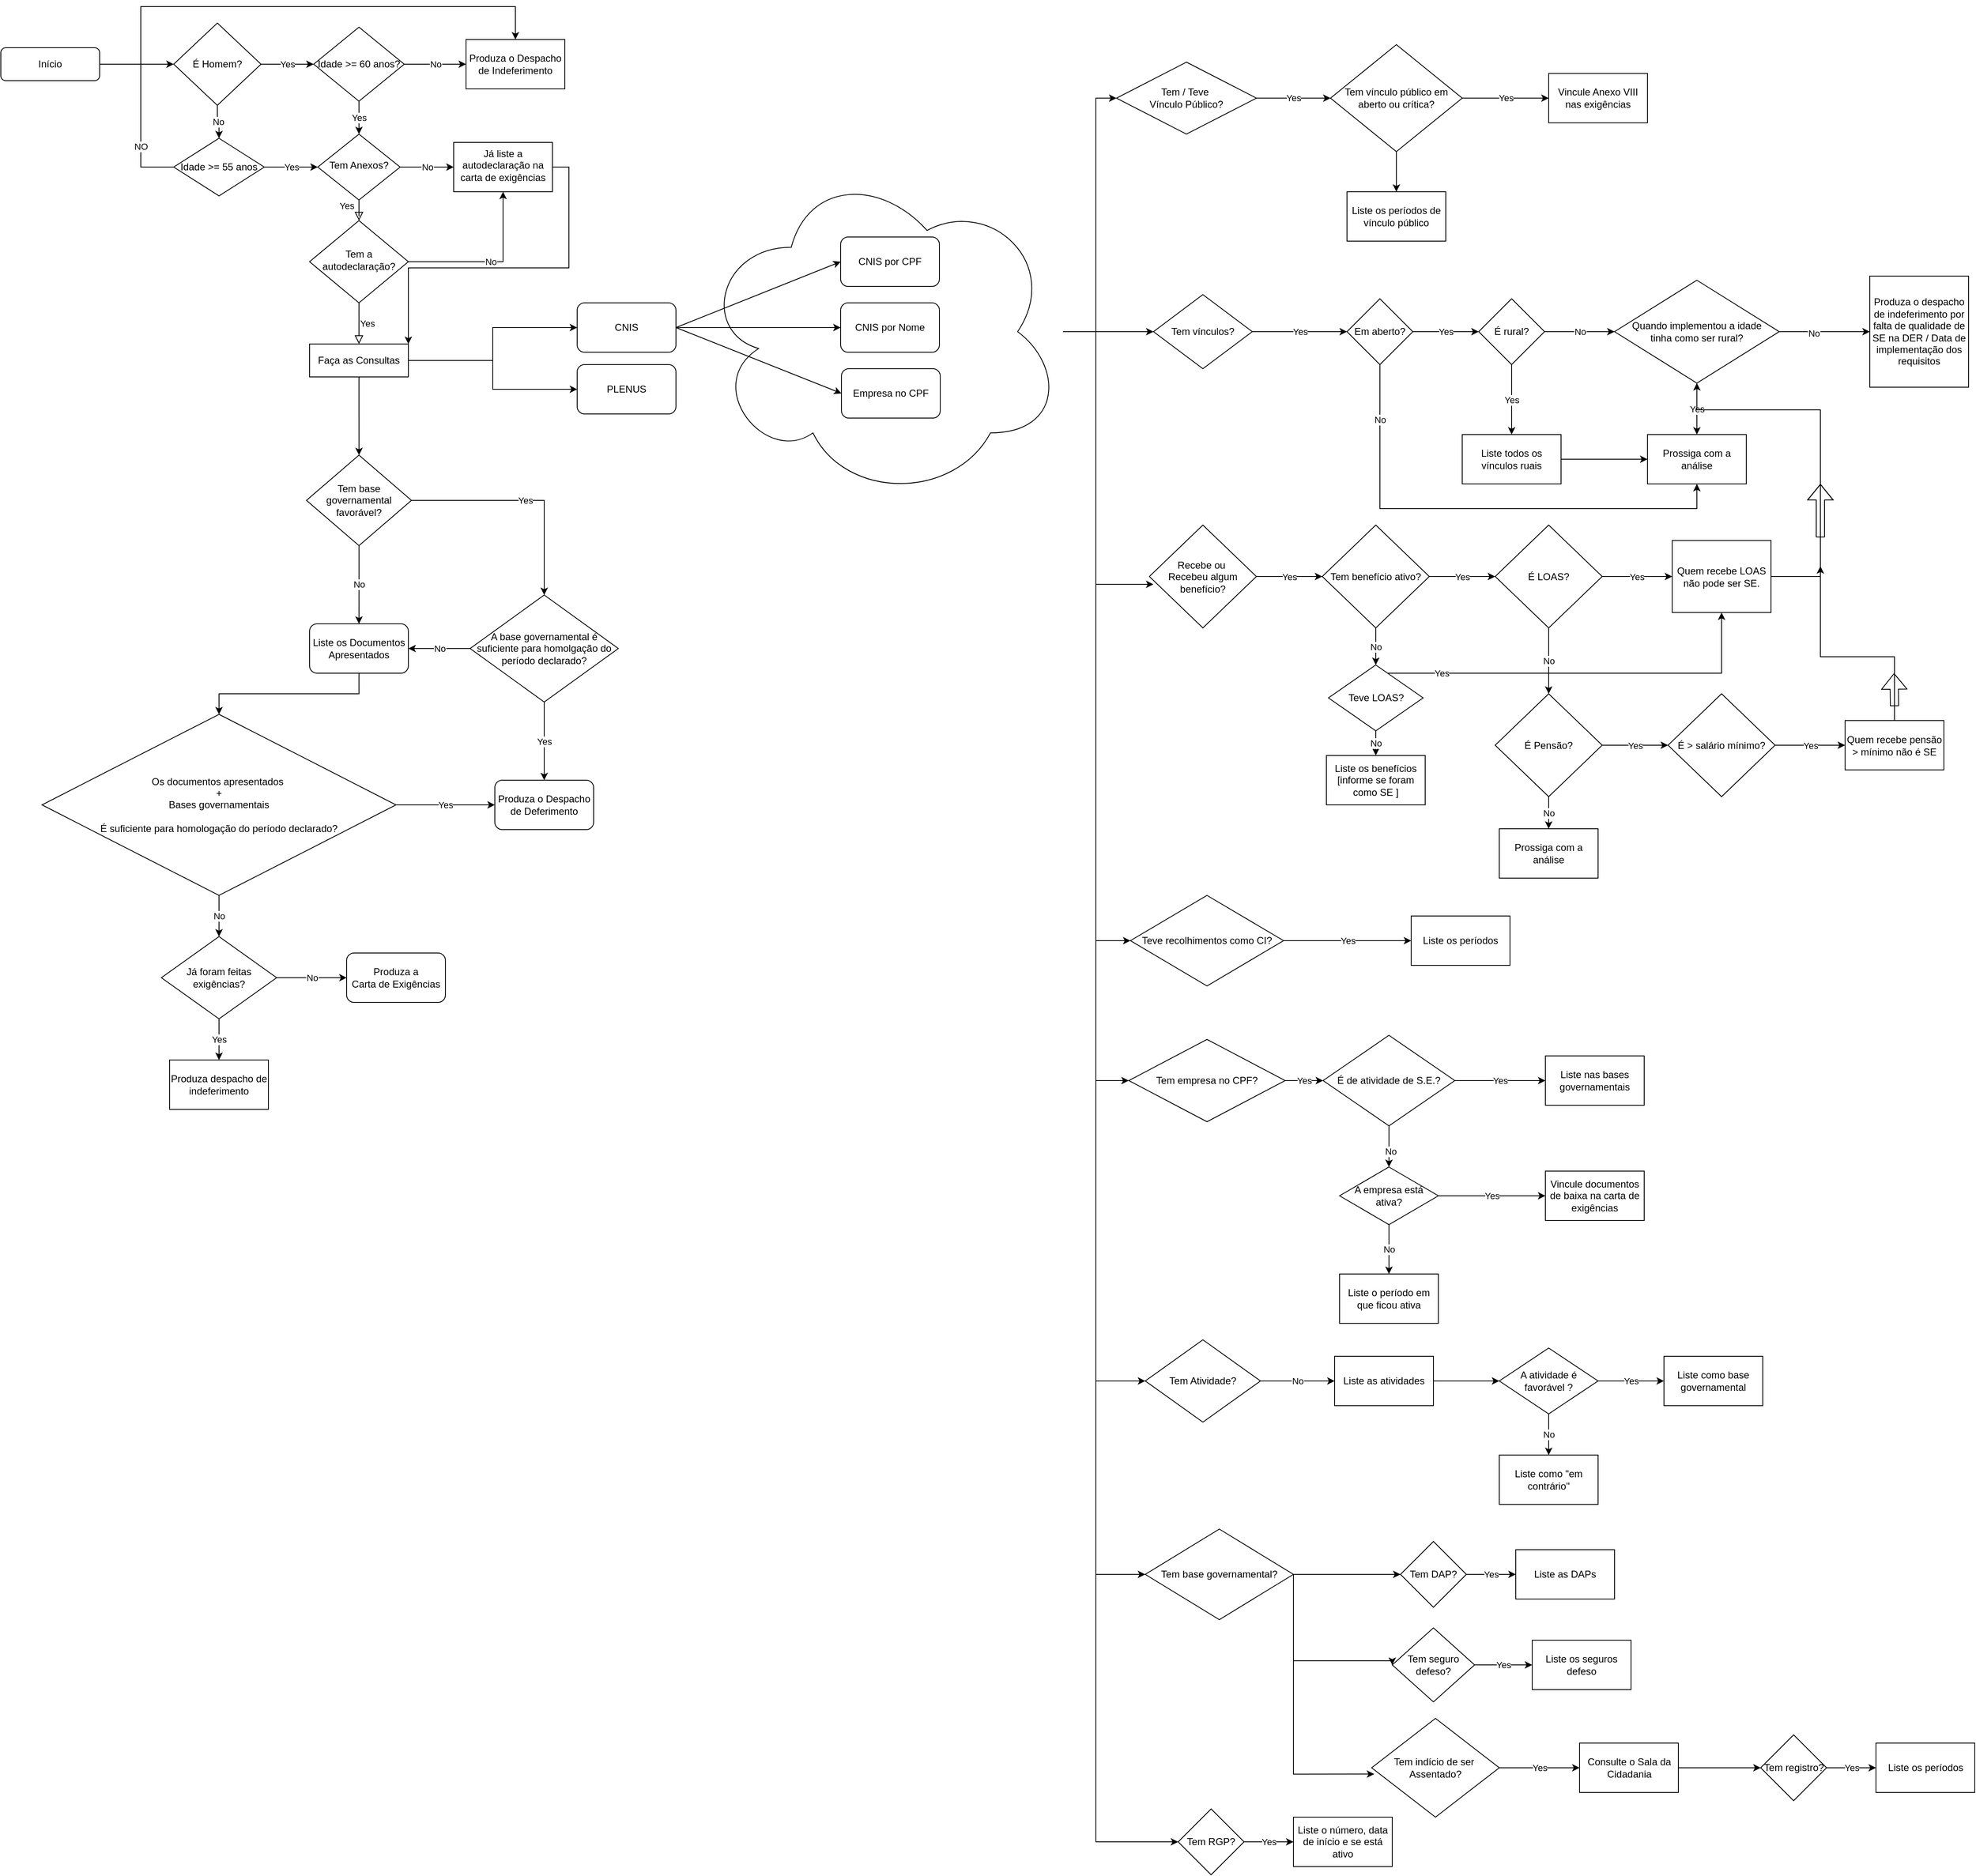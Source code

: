 <mxfile version="14.5.1" type="device"><diagram id="C5RBs43oDa-KdzZeNtuy" name="Page-1"><mxGraphModel dx="1185" dy="685" grid="1" gridSize="10" guides="1" tooltips="1" connect="1" arrows="1" fold="1" page="1" pageScale="1" pageWidth="827" pageHeight="1169" math="0" shadow="0"><root><mxCell id="WIyWlLk6GJQsqaUBKTNV-0"/><mxCell id="WIyWlLk6GJQsqaUBKTNV-1" parent="WIyWlLk6GJQsqaUBKTNV-0"/><mxCell id="NvV81jL-TUfLPm9E69lL-56" style="edgeStyle=orthogonalEdgeStyle;rounded=0;orthogonalLoop=1;jettySize=auto;html=1;entryX=0;entryY=0.5;entryDx=0;entryDy=0;" parent="WIyWlLk6GJQsqaUBKTNV-1" source="NvV81jL-TUfLPm9E69lL-55" target="xAhO9OGyjud7WN_1mLYC-111" edge="1"><mxGeometry relative="1" as="geometry"><Array as="points"><mxPoint x="1490" y="425"/><mxPoint x="1490" y="141"/></Array></mxGeometry></mxCell><mxCell id="NvV81jL-TUfLPm9E69lL-71" style="edgeStyle=orthogonalEdgeStyle;rounded=0;orthogonalLoop=1;jettySize=auto;html=1;entryX=0;entryY=0.5;entryDx=0;entryDy=0;" parent="WIyWlLk6GJQsqaUBKTNV-1" source="NvV81jL-TUfLPm9E69lL-55" target="NvV81jL-TUfLPm9E69lL-57" edge="1"><mxGeometry relative="1" as="geometry"/></mxCell><mxCell id="xAhO9OGyjud7WN_1mLYC-0" style="edgeStyle=orthogonalEdgeStyle;rounded=0;orthogonalLoop=1;jettySize=auto;html=1;entryX=0;entryY=0.5;entryDx=0;entryDy=0;" edge="1" parent="WIyWlLk6GJQsqaUBKTNV-1" source="NvV81jL-TUfLPm9E69lL-55" target="NvV81jL-TUfLPm9E69lL-69"><mxGeometry relative="1" as="geometry"/></mxCell><mxCell id="xAhO9OGyjud7WN_1mLYC-37" style="edgeStyle=orthogonalEdgeStyle;rounded=0;orthogonalLoop=1;jettySize=auto;html=1;entryX=0.038;entryY=0.576;entryDx=0;entryDy=0;entryPerimeter=0;" edge="1" parent="WIyWlLk6GJQsqaUBKTNV-1" source="NvV81jL-TUfLPm9E69lL-55" target="xAhO9OGyjud7WN_1mLYC-29"><mxGeometry relative="1" as="geometry"><Array as="points"><mxPoint x="1490" y="425"/><mxPoint x="1490" y="732"/></Array></mxGeometry></mxCell><mxCell id="xAhO9OGyjud7WN_1mLYC-66" style="edgeStyle=orthogonalEdgeStyle;rounded=0;orthogonalLoop=1;jettySize=auto;html=1;entryX=0;entryY=0.5;entryDx=0;entryDy=0;" edge="1" parent="WIyWlLk6GJQsqaUBKTNV-1" source="NvV81jL-TUfLPm9E69lL-55" target="xAhO9OGyjud7WN_1mLYC-63"><mxGeometry relative="1" as="geometry"><Array as="points"><mxPoint x="1490" y="425"/><mxPoint x="1490" y="1165"/></Array></mxGeometry></mxCell><mxCell id="xAhO9OGyjud7WN_1mLYC-76" style="edgeStyle=orthogonalEdgeStyle;rounded=0;orthogonalLoop=1;jettySize=auto;html=1;entryX=0;entryY=0.5;entryDx=0;entryDy=0;" edge="1" parent="WIyWlLk6GJQsqaUBKTNV-1" source="NvV81jL-TUfLPm9E69lL-55" target="xAhO9OGyjud7WN_1mLYC-73"><mxGeometry relative="1" as="geometry"><Array as="points"><mxPoint x="1490" y="425"/><mxPoint x="1490" y="1700"/></Array></mxGeometry></mxCell><mxCell id="xAhO9OGyjud7WN_1mLYC-105" style="edgeStyle=orthogonalEdgeStyle;rounded=0;orthogonalLoop=1;jettySize=auto;html=1;entryX=0;entryY=0.5;entryDx=0;entryDy=0;" edge="1" parent="WIyWlLk6GJQsqaUBKTNV-1" source="NvV81jL-TUfLPm9E69lL-55" target="xAhO9OGyjud7WN_1mLYC-86"><mxGeometry relative="1" as="geometry"><Array as="points"><mxPoint x="1490" y="425"/><mxPoint x="1490" y="1935"/></Array></mxGeometry></mxCell><mxCell id="xAhO9OGyjud7WN_1mLYC-119" style="edgeStyle=orthogonalEdgeStyle;rounded=0;orthogonalLoop=1;jettySize=auto;html=1;entryX=0;entryY=0.5;entryDx=0;entryDy=0;" edge="1" parent="WIyWlLk6GJQsqaUBKTNV-1" source="NvV81jL-TUfLPm9E69lL-55" target="xAhO9OGyjud7WN_1mLYC-116"><mxGeometry relative="1" as="geometry"><Array as="points"><mxPoint x="1490" y="425"/><mxPoint x="1490" y="2260"/></Array></mxGeometry></mxCell><mxCell id="NvV81jL-TUfLPm9E69lL-55" value="" style="ellipse;shape=cloud;whiteSpace=wrap;html=1;" parent="WIyWlLk6GJQsqaUBKTNV-1" vertex="1"><mxGeometry x="1010" y="220" width="440" height="410" as="geometry"/></mxCell><mxCell id="NvV81jL-TUfLPm9E69lL-1" style="edgeStyle=orthogonalEdgeStyle;rounded=0;orthogonalLoop=1;jettySize=auto;html=1;" parent="WIyWlLk6GJQsqaUBKTNV-1" source="WIyWlLk6GJQsqaUBKTNV-3" target="NvV81jL-TUfLPm9E69lL-0" edge="1"><mxGeometry relative="1" as="geometry"/></mxCell><mxCell id="WIyWlLk6GJQsqaUBKTNV-3" value="Início" style="rounded=1;whiteSpace=wrap;html=1;fontSize=12;glass=0;strokeWidth=1;shadow=0;" parent="WIyWlLk6GJQsqaUBKTNV-1" vertex="1"><mxGeometry x="160" y="80" width="120" height="40" as="geometry"/></mxCell><mxCell id="WIyWlLk6GJQsqaUBKTNV-4" value="Yes" style="rounded=0;html=1;jettySize=auto;orthogonalLoop=1;fontSize=11;endArrow=block;endFill=0;endSize=8;strokeWidth=1;shadow=0;labelBackgroundColor=none;edgeStyle=orthogonalEdgeStyle;" parent="WIyWlLk6GJQsqaUBKTNV-1" source="WIyWlLk6GJQsqaUBKTNV-6" target="WIyWlLk6GJQsqaUBKTNV-10" edge="1"><mxGeometry x="0.2" y="15" relative="1" as="geometry"><mxPoint as="offset"/></mxGeometry></mxCell><mxCell id="NvV81jL-TUfLPm9E69lL-38" value="No" style="edgeStyle=orthogonalEdgeStyle;rounded=0;orthogonalLoop=1;jettySize=auto;html=1;" parent="WIyWlLk6GJQsqaUBKTNV-1" source="WIyWlLk6GJQsqaUBKTNV-6" target="NvV81jL-TUfLPm9E69lL-37" edge="1"><mxGeometry relative="1" as="geometry"/></mxCell><mxCell id="WIyWlLk6GJQsqaUBKTNV-6" value="Tem Anexos?" style="rhombus;whiteSpace=wrap;html=1;shadow=0;fontFamily=Helvetica;fontSize=12;align=center;strokeWidth=1;spacing=6;spacingTop=-4;" parent="WIyWlLk6GJQsqaUBKTNV-1" vertex="1"><mxGeometry x="545" y="185" width="100" height="80" as="geometry"/></mxCell><mxCell id="WIyWlLk6GJQsqaUBKTNV-9" value="Yes" style="edgeStyle=orthogonalEdgeStyle;rounded=0;html=1;jettySize=auto;orthogonalLoop=1;fontSize=11;endArrow=block;endFill=0;endSize=8;strokeWidth=1;shadow=0;labelBackgroundColor=none;" parent="WIyWlLk6GJQsqaUBKTNV-1" source="WIyWlLk6GJQsqaUBKTNV-10" target="WIyWlLk6GJQsqaUBKTNV-12" edge="1"><mxGeometry y="10" relative="1" as="geometry"><mxPoint as="offset"/></mxGeometry></mxCell><mxCell id="NvV81jL-TUfLPm9E69lL-39" value="No" style="edgeStyle=orthogonalEdgeStyle;rounded=0;orthogonalLoop=1;jettySize=auto;html=1;" parent="WIyWlLk6GJQsqaUBKTNV-1" source="WIyWlLk6GJQsqaUBKTNV-10" target="NvV81jL-TUfLPm9E69lL-37" edge="1"><mxGeometry relative="1" as="geometry"/></mxCell><mxCell id="WIyWlLk6GJQsqaUBKTNV-10" value="Tem a autodeclaração?" style="rhombus;whiteSpace=wrap;html=1;shadow=0;fontFamily=Helvetica;fontSize=12;align=center;strokeWidth=1;spacing=6;spacingTop=-4;" parent="WIyWlLk6GJQsqaUBKTNV-1" vertex="1"><mxGeometry x="535" y="290" width="120" height="100" as="geometry"/></mxCell><mxCell id="NvV81jL-TUfLPm9E69lL-17" value="" style="edgeStyle=orthogonalEdgeStyle;rounded=0;orthogonalLoop=1;jettySize=auto;html=1;exitX=1;exitY=0.5;exitDx=0;exitDy=0;" parent="WIyWlLk6GJQsqaUBKTNV-1" source="NvV81jL-TUfLPm9E69lL-53" target="NvV81jL-TUfLPm9E69lL-14" edge="1"><mxGeometry relative="1" as="geometry"/></mxCell><mxCell id="NvV81jL-TUfLPm9E69lL-21" value="" style="edgeStyle=orthogonalEdgeStyle;rounded=0;orthogonalLoop=1;jettySize=auto;html=1;" parent="WIyWlLk6GJQsqaUBKTNV-1" source="WIyWlLk6GJQsqaUBKTNV-12" target="NvV81jL-TUfLPm9E69lL-20" edge="1"><mxGeometry relative="1" as="geometry"/></mxCell><mxCell id="NvV81jL-TUfLPm9E69lL-54" style="edgeStyle=orthogonalEdgeStyle;rounded=0;orthogonalLoop=1;jettySize=auto;html=1;" parent="WIyWlLk6GJQsqaUBKTNV-1" source="WIyWlLk6GJQsqaUBKTNV-12" target="NvV81jL-TUfLPm9E69lL-53" edge="1"><mxGeometry relative="1" as="geometry"/></mxCell><mxCell id="xAhO9OGyjud7WN_1mLYC-72" style="edgeStyle=orthogonalEdgeStyle;rounded=0;orthogonalLoop=1;jettySize=auto;html=1;" edge="1" parent="WIyWlLk6GJQsqaUBKTNV-1" source="WIyWlLk6GJQsqaUBKTNV-12" target="xAhO9OGyjud7WN_1mLYC-71"><mxGeometry relative="1" as="geometry"/></mxCell><mxCell id="WIyWlLk6GJQsqaUBKTNV-12" value="Faça as Consultas" style="rounded=1;whiteSpace=wrap;html=1;fontSize=12;glass=0;strokeWidth=1;shadow=0;arcSize=0;" parent="WIyWlLk6GJQsqaUBKTNV-1" vertex="1"><mxGeometry x="535" y="440" width="120" height="40" as="geometry"/></mxCell><mxCell id="NvV81jL-TUfLPm9E69lL-6" value="Yes" style="edgeStyle=orthogonalEdgeStyle;rounded=0;orthogonalLoop=1;jettySize=auto;html=1;" parent="WIyWlLk6GJQsqaUBKTNV-1" source="NvV81jL-TUfLPm9E69lL-0" target="NvV81jL-TUfLPm9E69lL-2" edge="1"><mxGeometry relative="1" as="geometry"/></mxCell><mxCell id="NvV81jL-TUfLPm9E69lL-44" value="No" style="edgeStyle=orthogonalEdgeStyle;rounded=0;orthogonalLoop=1;jettySize=auto;html=1;" parent="WIyWlLk6GJQsqaUBKTNV-1" source="NvV81jL-TUfLPm9E69lL-0" target="NvV81jL-TUfLPm9E69lL-43" edge="1"><mxGeometry relative="1" as="geometry"/></mxCell><mxCell id="NvV81jL-TUfLPm9E69lL-0" value="É Homem?" style="rhombus;whiteSpace=wrap;html=1;" parent="WIyWlLk6GJQsqaUBKTNV-1" vertex="1"><mxGeometry x="370" y="50" width="106" height="100" as="geometry"/></mxCell><mxCell id="NvV81jL-TUfLPm9E69lL-8" value="Yes" style="edgeStyle=orthogonalEdgeStyle;rounded=0;orthogonalLoop=1;jettySize=auto;html=1;" parent="WIyWlLk6GJQsqaUBKTNV-1" source="NvV81jL-TUfLPm9E69lL-2" target="WIyWlLk6GJQsqaUBKTNV-6" edge="1"><mxGeometry relative="1" as="geometry"/></mxCell><mxCell id="NvV81jL-TUfLPm9E69lL-42" value="No" style="edgeStyle=orthogonalEdgeStyle;rounded=0;orthogonalLoop=1;jettySize=auto;html=1;" parent="WIyWlLk6GJQsqaUBKTNV-1" source="NvV81jL-TUfLPm9E69lL-2" target="NvV81jL-TUfLPm9E69lL-41" edge="1"><mxGeometry relative="1" as="geometry"/></mxCell><mxCell id="NvV81jL-TUfLPm9E69lL-2" value="Idade &amp;gt;= 60 anos?" style="rhombus;whiteSpace=wrap;html=1;" parent="WIyWlLk6GJQsqaUBKTNV-1" vertex="1"><mxGeometry x="540" y="55" width="110" height="90" as="geometry"/></mxCell><mxCell id="NvV81jL-TUfLPm9E69lL-13" value="CNIS por CPF" style="rounded=1;whiteSpace=wrap;html=1;" parent="WIyWlLk6GJQsqaUBKTNV-1" vertex="1"><mxGeometry x="1180" y="310" width="120" height="60" as="geometry"/></mxCell><mxCell id="NvV81jL-TUfLPm9E69lL-14" value="CNIS por Nome" style="rounded=1;whiteSpace=wrap;html=1;" parent="WIyWlLk6GJQsqaUBKTNV-1" vertex="1"><mxGeometry x="1180" y="390" width="120" height="60" as="geometry"/></mxCell><mxCell id="NvV81jL-TUfLPm9E69lL-15" value="Empresa no CPF" style="rounded=1;whiteSpace=wrap;html=1;" parent="WIyWlLk6GJQsqaUBKTNV-1" vertex="1"><mxGeometry x="1181" y="470" width="120" height="60" as="geometry"/></mxCell><mxCell id="NvV81jL-TUfLPm9E69lL-18" value="" style="endArrow=classic;html=1;entryX=0;entryY=0.5;entryDx=0;entryDy=0;exitX=1;exitY=0.5;exitDx=0;exitDy=0;" parent="WIyWlLk6GJQsqaUBKTNV-1" source="NvV81jL-TUfLPm9E69lL-53" target="NvV81jL-TUfLPm9E69lL-13" edge="1"><mxGeometry width="50" height="50" relative="1" as="geometry"><mxPoint x="655" y="460" as="sourcePoint"/><mxPoint x="705" y="410" as="targetPoint"/></mxGeometry></mxCell><mxCell id="NvV81jL-TUfLPm9E69lL-19" value="" style="endArrow=classic;html=1;entryX=0;entryY=0.5;entryDx=0;entryDy=0;exitX=1;exitY=0.5;exitDx=0;exitDy=0;" parent="WIyWlLk6GJQsqaUBKTNV-1" source="NvV81jL-TUfLPm9E69lL-53" target="NvV81jL-TUfLPm9E69lL-15" edge="1"><mxGeometry width="50" height="50" relative="1" as="geometry"><mxPoint x="560" y="410" as="sourcePoint"/><mxPoint x="610" y="360" as="targetPoint"/></mxGeometry></mxCell><mxCell id="NvV81jL-TUfLPm9E69lL-23" value="Yes" style="edgeStyle=orthogonalEdgeStyle;rounded=0;orthogonalLoop=1;jettySize=auto;html=1;entryX=0.5;entryY=0;entryDx=0;entryDy=0;" parent="WIyWlLk6GJQsqaUBKTNV-1" source="NvV81jL-TUfLPm9E69lL-20" target="NvV81jL-TUfLPm9E69lL-25" edge="1"><mxGeometry relative="1" as="geometry"><mxPoint x="760.0" y="630" as="targetPoint"/></mxGeometry></mxCell><mxCell id="NvV81jL-TUfLPm9E69lL-27" value="No" style="edgeStyle=orthogonalEdgeStyle;rounded=0;orthogonalLoop=1;jettySize=auto;html=1;" parent="WIyWlLk6GJQsqaUBKTNV-1" source="NvV81jL-TUfLPm9E69lL-20" target="NvV81jL-TUfLPm9E69lL-24" edge="1"><mxGeometry relative="1" as="geometry"/></mxCell><mxCell id="NvV81jL-TUfLPm9E69lL-20" value="Tem base governamental favorável?" style="rhombus;whiteSpace=wrap;html=1;" parent="WIyWlLk6GJQsqaUBKTNV-1" vertex="1"><mxGeometry x="531.25" y="575" width="127.5" height="110" as="geometry"/></mxCell><mxCell id="NvV81jL-TUfLPm9E69lL-32" value="" style="edgeStyle=orthogonalEdgeStyle;rounded=0;orthogonalLoop=1;jettySize=auto;html=1;" parent="WIyWlLk6GJQsqaUBKTNV-1" source="NvV81jL-TUfLPm9E69lL-24" target="NvV81jL-TUfLPm9E69lL-31" edge="1"><mxGeometry relative="1" as="geometry"/></mxCell><mxCell id="NvV81jL-TUfLPm9E69lL-24" value="Liste os Documentos&lt;br&gt;Apresentados" style="rounded=1;whiteSpace=wrap;html=1;" parent="WIyWlLk6GJQsqaUBKTNV-1" vertex="1"><mxGeometry x="535" y="780" width="120" height="60" as="geometry"/></mxCell><mxCell id="NvV81jL-TUfLPm9E69lL-28" value="No" style="edgeStyle=orthogonalEdgeStyle;rounded=0;orthogonalLoop=1;jettySize=auto;html=1;" parent="WIyWlLk6GJQsqaUBKTNV-1" source="NvV81jL-TUfLPm9E69lL-25" target="NvV81jL-TUfLPm9E69lL-24" edge="1"><mxGeometry relative="1" as="geometry"/></mxCell><mxCell id="NvV81jL-TUfLPm9E69lL-30" value="Yes" style="edgeStyle=orthogonalEdgeStyle;rounded=0;orthogonalLoop=1;jettySize=auto;html=1;" parent="WIyWlLk6GJQsqaUBKTNV-1" source="NvV81jL-TUfLPm9E69lL-25" target="NvV81jL-TUfLPm9E69lL-29" edge="1"><mxGeometry relative="1" as="geometry"/></mxCell><mxCell id="NvV81jL-TUfLPm9E69lL-25" value="A base governamental é suficiente para homolgação do período declarado?&lt;br&gt;" style="rhombus;whiteSpace=wrap;html=1;" parent="WIyWlLk6GJQsqaUBKTNV-1" vertex="1"><mxGeometry x="730" y="745" width="180" height="130" as="geometry"/></mxCell><mxCell id="NvV81jL-TUfLPm9E69lL-29" value="Produza o Despacho&lt;br&gt;de Deferimento" style="rounded=1;whiteSpace=wrap;html=1;" parent="WIyWlLk6GJQsqaUBKTNV-1" vertex="1"><mxGeometry x="760" y="970" width="120" height="60" as="geometry"/></mxCell><mxCell id="NvV81jL-TUfLPm9E69lL-36" value="Yes" style="edgeStyle=orthogonalEdgeStyle;rounded=0;orthogonalLoop=1;jettySize=auto;html=1;" parent="WIyWlLk6GJQsqaUBKTNV-1" source="NvV81jL-TUfLPm9E69lL-31" target="NvV81jL-TUfLPm9E69lL-29" edge="1"><mxGeometry relative="1" as="geometry"/></mxCell><mxCell id="xAhO9OGyjud7WN_1mLYC-107" value="No" style="edgeStyle=orthogonalEdgeStyle;rounded=0;orthogonalLoop=1;jettySize=auto;html=1;" edge="1" parent="WIyWlLk6GJQsqaUBKTNV-1" source="NvV81jL-TUfLPm9E69lL-31" target="xAhO9OGyjud7WN_1mLYC-106"><mxGeometry relative="1" as="geometry"/></mxCell><mxCell id="NvV81jL-TUfLPm9E69lL-31" value="Os documentos apresentados&amp;nbsp;&lt;br&gt;+&lt;br&gt;Bases governamentais&lt;br&gt;&lt;br&gt;É suficiente para homologação do período declarado?" style="rhombus;whiteSpace=wrap;html=1;" parent="WIyWlLk6GJQsqaUBKTNV-1" vertex="1"><mxGeometry x="210" y="890" width="430" height="220" as="geometry"/></mxCell><mxCell id="NvV81jL-TUfLPm9E69lL-33" value="Produza a&lt;br&gt;Carta de Exigências" style="rounded=1;whiteSpace=wrap;html=1;" parent="WIyWlLk6GJQsqaUBKTNV-1" vertex="1"><mxGeometry x="580" y="1180" width="120" height="60" as="geometry"/></mxCell><mxCell id="NvV81jL-TUfLPm9E69lL-40" style="edgeStyle=orthogonalEdgeStyle;rounded=0;orthogonalLoop=1;jettySize=auto;html=1;entryX=1;entryY=0;entryDx=0;entryDy=0;exitX=1;exitY=0.5;exitDx=0;exitDy=0;" parent="WIyWlLk6GJQsqaUBKTNV-1" source="NvV81jL-TUfLPm9E69lL-37" target="WIyWlLk6GJQsqaUBKTNV-12" edge="1"><mxGeometry relative="1" as="geometry"/></mxCell><mxCell id="NvV81jL-TUfLPm9E69lL-37" value="Já liste a autodeclaração&amp;nbsp;na carta de exigências" style="whiteSpace=wrap;html=1;shadow=0;strokeWidth=1;spacing=6;spacingTop=-4;" parent="WIyWlLk6GJQsqaUBKTNV-1" vertex="1"><mxGeometry x="710" y="195" width="120" height="60" as="geometry"/></mxCell><mxCell id="NvV81jL-TUfLPm9E69lL-41" value="Produza o Despacho de Indeferimento" style="whiteSpace=wrap;html=1;" parent="WIyWlLk6GJQsqaUBKTNV-1" vertex="1"><mxGeometry x="725" y="70" width="120" height="60" as="geometry"/></mxCell><mxCell id="NvV81jL-TUfLPm9E69lL-45" value="Yes" style="edgeStyle=orthogonalEdgeStyle;rounded=0;orthogonalLoop=1;jettySize=auto;html=1;" parent="WIyWlLk6GJQsqaUBKTNV-1" source="NvV81jL-TUfLPm9E69lL-43" target="WIyWlLk6GJQsqaUBKTNV-6" edge="1"><mxGeometry relative="1" as="geometry"/></mxCell><mxCell id="NvV81jL-TUfLPm9E69lL-46" value="NO" style="edgeStyle=orthogonalEdgeStyle;rounded=0;orthogonalLoop=1;jettySize=auto;html=1;entryX=0.5;entryY=0;entryDx=0;entryDy=0;" parent="WIyWlLk6GJQsqaUBKTNV-1" source="NvV81jL-TUfLPm9E69lL-43" target="NvV81jL-TUfLPm9E69lL-41" edge="1"><mxGeometry x="-0.822" relative="1" as="geometry"><Array as="points"><mxPoint x="330" y="225"/><mxPoint x="330" y="30"/><mxPoint x="785" y="30"/></Array><mxPoint as="offset"/></mxGeometry></mxCell><mxCell id="NvV81jL-TUfLPm9E69lL-43" value="Idade &amp;gt;= 55 anos" style="rhombus;whiteSpace=wrap;html=1;" parent="WIyWlLk6GJQsqaUBKTNV-1" vertex="1"><mxGeometry x="370" y="190" width="110" height="70" as="geometry"/></mxCell><mxCell id="NvV81jL-TUfLPm9E69lL-52" value="Yes" style="edgeStyle=orthogonalEdgeStyle;rounded=0;orthogonalLoop=1;jettySize=auto;html=1;" parent="WIyWlLk6GJQsqaUBKTNV-1" source="NvV81jL-TUfLPm9E69lL-49" target="NvV81jL-TUfLPm9E69lL-51" edge="1"><mxGeometry relative="1" as="geometry"/></mxCell><mxCell id="xAhO9OGyjud7WN_1mLYC-115" value="" style="edgeStyle=orthogonalEdgeStyle;rounded=0;orthogonalLoop=1;jettySize=auto;html=1;" edge="1" parent="WIyWlLk6GJQsqaUBKTNV-1" source="NvV81jL-TUfLPm9E69lL-49" target="xAhO9OGyjud7WN_1mLYC-114"><mxGeometry relative="1" as="geometry"/></mxCell><mxCell id="NvV81jL-TUfLPm9E69lL-49" value="&lt;span&gt;Tem vínculo público em aberto ou crítica?&lt;/span&gt;" style="rhombus;whiteSpace=wrap;html=1;" parent="WIyWlLk6GJQsqaUBKTNV-1" vertex="1"><mxGeometry x="1775" y="76.25" width="160" height="130" as="geometry"/></mxCell><mxCell id="NvV81jL-TUfLPm9E69lL-51" value="Vincule Anexo VIII&lt;br&gt;nas exigências" style="whiteSpace=wrap;html=1;" parent="WIyWlLk6GJQsqaUBKTNV-1" vertex="1"><mxGeometry x="2040" y="111.25" width="120" height="60" as="geometry"/></mxCell><mxCell id="NvV81jL-TUfLPm9E69lL-53" value="CNIS" style="rounded=1;whiteSpace=wrap;html=1;" parent="WIyWlLk6GJQsqaUBKTNV-1" vertex="1"><mxGeometry x="860" y="390" width="120" height="60" as="geometry"/></mxCell><mxCell id="NvV81jL-TUfLPm9E69lL-65" value="Yes" style="edgeStyle=orthogonalEdgeStyle;rounded=0;orthogonalLoop=1;jettySize=auto;html=1;" parent="WIyWlLk6GJQsqaUBKTNV-1" source="NvV81jL-TUfLPm9E69lL-57" target="NvV81jL-TUfLPm9E69lL-60" edge="1"><mxGeometry relative="1" as="geometry"/></mxCell><mxCell id="NvV81jL-TUfLPm9E69lL-57" value="Tem empresa no CPF?" style="rhombus;whiteSpace=wrap;html=1;" parent="WIyWlLk6GJQsqaUBKTNV-1" vertex="1"><mxGeometry x="1530" y="1285" width="190" height="100" as="geometry"/></mxCell><mxCell id="NvV81jL-TUfLPm9E69lL-58" value="Vincule documentos de baixa na carta de exigências" style="whiteSpace=wrap;html=1;" parent="WIyWlLk6GJQsqaUBKTNV-1" vertex="1"><mxGeometry x="2036" y="1445" width="120" height="60" as="geometry"/></mxCell><mxCell id="NvV81jL-TUfLPm9E69lL-61" value="" style="edgeStyle=orthogonalEdgeStyle;rounded=0;orthogonalLoop=1;jettySize=auto;html=1;entryX=0.5;entryY=0;entryDx=0;entryDy=0;" parent="WIyWlLk6GJQsqaUBKTNV-1" source="NvV81jL-TUfLPm9E69lL-60" target="NvV81jL-TUfLPm9E69lL-66" edge="1"><mxGeometry relative="1" as="geometry"/></mxCell><mxCell id="NvV81jL-TUfLPm9E69lL-64" value="No" style="edgeLabel;html=1;align=center;verticalAlign=middle;resizable=0;points=[];" parent="NvV81jL-TUfLPm9E69lL-61" vertex="1" connectable="0"><mxGeometry x="0.233" y="2" relative="1" as="geometry"><mxPoint as="offset"/></mxGeometry></mxCell><mxCell id="NvV81jL-TUfLPm9E69lL-63" value="Yes" style="edgeStyle=orthogonalEdgeStyle;rounded=0;orthogonalLoop=1;jettySize=auto;html=1;" parent="WIyWlLk6GJQsqaUBKTNV-1" source="NvV81jL-TUfLPm9E69lL-60" target="NvV81jL-TUfLPm9E69lL-62" edge="1"><mxGeometry relative="1" as="geometry"/></mxCell><mxCell id="NvV81jL-TUfLPm9E69lL-60" value="É de atividade de S.E.?" style="rhombus;whiteSpace=wrap;html=1;" parent="WIyWlLk6GJQsqaUBKTNV-1" vertex="1"><mxGeometry x="1766" y="1280" width="160" height="110" as="geometry"/></mxCell><mxCell id="NvV81jL-TUfLPm9E69lL-62" value="Liste nas bases governamentais" style="rounded=0;whiteSpace=wrap;html=1;" parent="WIyWlLk6GJQsqaUBKTNV-1" vertex="1"><mxGeometry x="2036" y="1305" width="120" height="60" as="geometry"/></mxCell><mxCell id="NvV81jL-TUfLPm9E69lL-67" value="Yes" style="edgeStyle=orthogonalEdgeStyle;rounded=0;orthogonalLoop=1;jettySize=auto;html=1;" parent="WIyWlLk6GJQsqaUBKTNV-1" source="NvV81jL-TUfLPm9E69lL-66" target="NvV81jL-TUfLPm9E69lL-58" edge="1"><mxGeometry relative="1" as="geometry"/></mxCell><mxCell id="xAhO9OGyjud7WN_1mLYC-70" value="No" style="edgeStyle=orthogonalEdgeStyle;rounded=0;orthogonalLoop=1;jettySize=auto;html=1;" edge="1" parent="WIyWlLk6GJQsqaUBKTNV-1" source="NvV81jL-TUfLPm9E69lL-66" target="xAhO9OGyjud7WN_1mLYC-69"><mxGeometry relative="1" as="geometry"/></mxCell><mxCell id="NvV81jL-TUfLPm9E69lL-66" value="A empresa está ativa?" style="rhombus;whiteSpace=wrap;html=1;" parent="WIyWlLk6GJQsqaUBKTNV-1" vertex="1"><mxGeometry x="1786" y="1440" width="120" height="70" as="geometry"/></mxCell><mxCell id="xAhO9OGyjud7WN_1mLYC-4" value="Yes" style="edgeStyle=orthogonalEdgeStyle;rounded=0;orthogonalLoop=1;jettySize=auto;html=1;" edge="1" parent="WIyWlLk6GJQsqaUBKTNV-1" source="NvV81jL-TUfLPm9E69lL-69" target="xAhO9OGyjud7WN_1mLYC-3"><mxGeometry relative="1" as="geometry"/></mxCell><mxCell id="NvV81jL-TUfLPm9E69lL-69" value="Tem vínculos?" style="rhombus;whiteSpace=wrap;html=1;" parent="WIyWlLk6GJQsqaUBKTNV-1" vertex="1"><mxGeometry x="1560" y="380" width="120" height="90" as="geometry"/></mxCell><mxCell id="xAhO9OGyjud7WN_1mLYC-8" value="Yes" style="edgeStyle=orthogonalEdgeStyle;rounded=0;orthogonalLoop=1;jettySize=auto;html=1;" edge="1" parent="WIyWlLk6GJQsqaUBKTNV-1" source="xAhO9OGyjud7WN_1mLYC-3" target="xAhO9OGyjud7WN_1mLYC-7"><mxGeometry relative="1" as="geometry"/></mxCell><mxCell id="xAhO9OGyjud7WN_1mLYC-25" value="No" style="edgeStyle=orthogonalEdgeStyle;rounded=0;orthogonalLoop=1;jettySize=auto;html=1;entryX=0.5;entryY=1;entryDx=0;entryDy=0;" edge="1" parent="WIyWlLk6GJQsqaUBKTNV-1" source="xAhO9OGyjud7WN_1mLYC-3" target="xAhO9OGyjud7WN_1mLYC-17"><mxGeometry x="-0.773" relative="1" as="geometry"><mxPoint x="1835" y="535" as="targetPoint"/><Array as="points"><mxPoint x="1835" y="640"/><mxPoint x="2220" y="640"/></Array><mxPoint as="offset"/></mxGeometry></mxCell><mxCell id="xAhO9OGyjud7WN_1mLYC-3" value="Em aberto?" style="rhombus;whiteSpace=wrap;html=1;" vertex="1" parent="WIyWlLk6GJQsqaUBKTNV-1"><mxGeometry x="1795" y="385" width="80" height="80" as="geometry"/></mxCell><mxCell id="xAhO9OGyjud7WN_1mLYC-10" value="No" style="edgeStyle=orthogonalEdgeStyle;rounded=0;orthogonalLoop=1;jettySize=auto;html=1;" edge="1" parent="WIyWlLk6GJQsqaUBKTNV-1" source="xAhO9OGyjud7WN_1mLYC-7" target="xAhO9OGyjud7WN_1mLYC-13"><mxGeometry relative="1" as="geometry"><mxPoint x="2120" y="425" as="targetPoint"/></mxGeometry></mxCell><mxCell id="xAhO9OGyjud7WN_1mLYC-22" value="Yes" style="edgeStyle=orthogonalEdgeStyle;rounded=0;orthogonalLoop=1;jettySize=auto;html=1;" edge="1" parent="WIyWlLk6GJQsqaUBKTNV-1" source="xAhO9OGyjud7WN_1mLYC-7" target="xAhO9OGyjud7WN_1mLYC-21"><mxGeometry relative="1" as="geometry"/></mxCell><mxCell id="xAhO9OGyjud7WN_1mLYC-7" value="É rural?" style="rhombus;whiteSpace=wrap;html=1;" vertex="1" parent="WIyWlLk6GJQsqaUBKTNV-1"><mxGeometry x="1955" y="385" width="80" height="80" as="geometry"/></mxCell><mxCell id="xAhO9OGyjud7WN_1mLYC-15" value="" style="edgeStyle=orthogonalEdgeStyle;rounded=0;orthogonalLoop=1;jettySize=auto;html=1;" edge="1" parent="WIyWlLk6GJQsqaUBKTNV-1" source="xAhO9OGyjud7WN_1mLYC-13" target="xAhO9OGyjud7WN_1mLYC-14"><mxGeometry relative="1" as="geometry"/></mxCell><mxCell id="xAhO9OGyjud7WN_1mLYC-16" value="No" style="edgeLabel;html=1;align=center;verticalAlign=middle;resizable=0;points=[];" vertex="1" connectable="0" parent="xAhO9OGyjud7WN_1mLYC-15"><mxGeometry x="-0.236" y="-2" relative="1" as="geometry"><mxPoint as="offset"/></mxGeometry></mxCell><mxCell id="xAhO9OGyjud7WN_1mLYC-18" value="Yes" style="edgeStyle=orthogonalEdgeStyle;rounded=0;orthogonalLoop=1;jettySize=auto;html=1;" edge="1" parent="WIyWlLk6GJQsqaUBKTNV-1" source="xAhO9OGyjud7WN_1mLYC-13" target="xAhO9OGyjud7WN_1mLYC-17"><mxGeometry relative="1" as="geometry"/></mxCell><mxCell id="xAhO9OGyjud7WN_1mLYC-13" value="Quando implementou a idade&lt;br&gt;tinha como ser rural?" style="rhombus;whiteSpace=wrap;html=1;" vertex="1" parent="WIyWlLk6GJQsqaUBKTNV-1"><mxGeometry x="2120" y="362.5" width="200" height="125" as="geometry"/></mxCell><mxCell id="xAhO9OGyjud7WN_1mLYC-14" value="Produza o despacho de indeferimento por falta de qualidade de SE na DER / Data de implementação dos requisitos" style="whiteSpace=wrap;html=1;" vertex="1" parent="WIyWlLk6GJQsqaUBKTNV-1"><mxGeometry x="2430" y="357.5" width="120" height="135" as="geometry"/></mxCell><mxCell id="xAhO9OGyjud7WN_1mLYC-17" value="Prossiga com a análise" style="whiteSpace=wrap;html=1;" vertex="1" parent="WIyWlLk6GJQsqaUBKTNV-1"><mxGeometry x="2160" y="550" width="120" height="60" as="geometry"/></mxCell><mxCell id="xAhO9OGyjud7WN_1mLYC-23" value="" style="edgeStyle=orthogonalEdgeStyle;rounded=0;orthogonalLoop=1;jettySize=auto;html=1;" edge="1" parent="WIyWlLk6GJQsqaUBKTNV-1" source="xAhO9OGyjud7WN_1mLYC-21" target="xAhO9OGyjud7WN_1mLYC-17"><mxGeometry relative="1" as="geometry"/></mxCell><mxCell id="xAhO9OGyjud7WN_1mLYC-21" value="Liste todos os vínculos ruais" style="whiteSpace=wrap;html=1;" vertex="1" parent="WIyWlLk6GJQsqaUBKTNV-1"><mxGeometry x="1935" y="550" width="120" height="60" as="geometry"/></mxCell><mxCell id="xAhO9OGyjud7WN_1mLYC-31" value="Yes" style="edgeStyle=orthogonalEdgeStyle;rounded=0;orthogonalLoop=1;jettySize=auto;html=1;" edge="1" parent="WIyWlLk6GJQsqaUBKTNV-1" source="xAhO9OGyjud7WN_1mLYC-29" target="xAhO9OGyjud7WN_1mLYC-30"><mxGeometry relative="1" as="geometry"/></mxCell><mxCell id="xAhO9OGyjud7WN_1mLYC-29" value="Recebe ou&amp;nbsp;&lt;br&gt;Recebeu algum benefício?" style="rhombus;whiteSpace=wrap;html=1;" vertex="1" parent="WIyWlLk6GJQsqaUBKTNV-1"><mxGeometry x="1555" y="660" width="130" height="125" as="geometry"/></mxCell><mxCell id="xAhO9OGyjud7WN_1mLYC-33" value="Yes" style="edgeStyle=orthogonalEdgeStyle;rounded=0;orthogonalLoop=1;jettySize=auto;html=1;" edge="1" parent="WIyWlLk6GJQsqaUBKTNV-1" source="xAhO9OGyjud7WN_1mLYC-30" target="xAhO9OGyjud7WN_1mLYC-32"><mxGeometry relative="1" as="geometry"/></mxCell><mxCell id="xAhO9OGyjud7WN_1mLYC-57" value="No" style="edgeStyle=orthogonalEdgeStyle;rounded=0;orthogonalLoop=1;jettySize=auto;html=1;" edge="1" parent="WIyWlLk6GJQsqaUBKTNV-1" source="xAhO9OGyjud7WN_1mLYC-30" target="xAhO9OGyjud7WN_1mLYC-56"><mxGeometry relative="1" as="geometry"/></mxCell><mxCell id="xAhO9OGyjud7WN_1mLYC-30" value="Tem benefício ativo?" style="rhombus;whiteSpace=wrap;html=1;" vertex="1" parent="WIyWlLk6GJQsqaUBKTNV-1"><mxGeometry x="1765" y="660" width="130" height="125" as="geometry"/></mxCell><mxCell id="xAhO9OGyjud7WN_1mLYC-35" value="Yes" style="edgeStyle=orthogonalEdgeStyle;rounded=0;orthogonalLoop=1;jettySize=auto;html=1;" edge="1" parent="WIyWlLk6GJQsqaUBKTNV-1" source="xAhO9OGyjud7WN_1mLYC-32" target="xAhO9OGyjud7WN_1mLYC-34"><mxGeometry relative="1" as="geometry"/></mxCell><mxCell id="xAhO9OGyjud7WN_1mLYC-39" value="No" style="edgeStyle=orthogonalEdgeStyle;rounded=0;orthogonalLoop=1;jettySize=auto;html=1;" edge="1" parent="WIyWlLk6GJQsqaUBKTNV-1" source="xAhO9OGyjud7WN_1mLYC-32" target="xAhO9OGyjud7WN_1mLYC-38"><mxGeometry relative="1" as="geometry"/></mxCell><mxCell id="xAhO9OGyjud7WN_1mLYC-32" value="É LOAS?" style="rhombus;whiteSpace=wrap;html=1;" vertex="1" parent="WIyWlLk6GJQsqaUBKTNV-1"><mxGeometry x="1975" y="660" width="130" height="125" as="geometry"/></mxCell><mxCell id="xAhO9OGyjud7WN_1mLYC-42" style="edgeStyle=orthogonalEdgeStyle;rounded=0;orthogonalLoop=1;jettySize=auto;html=1;" edge="1" parent="WIyWlLk6GJQsqaUBKTNV-1" source="xAhO9OGyjud7WN_1mLYC-34" target="xAhO9OGyjud7WN_1mLYC-13"><mxGeometry relative="1" as="geometry"><Array as="points"><mxPoint x="2370" y="723"/><mxPoint x="2370" y="520"/><mxPoint x="2220" y="520"/></Array></mxGeometry></mxCell><mxCell id="xAhO9OGyjud7WN_1mLYC-34" value="Quem recebe LOAS não pode ser SE." style="whiteSpace=wrap;html=1;" vertex="1" parent="WIyWlLk6GJQsqaUBKTNV-1"><mxGeometry x="2190" y="678.75" width="120" height="87.5" as="geometry"/></mxCell><mxCell id="xAhO9OGyjud7WN_1mLYC-41" value="Yes" style="edgeStyle=orthogonalEdgeStyle;rounded=0;orthogonalLoop=1;jettySize=auto;html=1;" edge="1" parent="WIyWlLk6GJQsqaUBKTNV-1" source="xAhO9OGyjud7WN_1mLYC-38" target="xAhO9OGyjud7WN_1mLYC-40"><mxGeometry relative="1" as="geometry"/></mxCell><mxCell id="xAhO9OGyjud7WN_1mLYC-52" value="No" style="edgeStyle=orthogonalEdgeStyle;rounded=0;orthogonalLoop=1;jettySize=auto;html=1;" edge="1" parent="WIyWlLk6GJQsqaUBKTNV-1" source="xAhO9OGyjud7WN_1mLYC-38" target="xAhO9OGyjud7WN_1mLYC-51"><mxGeometry relative="1" as="geometry"/></mxCell><mxCell id="xAhO9OGyjud7WN_1mLYC-38" value="É Pensão?" style="rhombus;whiteSpace=wrap;html=1;" vertex="1" parent="WIyWlLk6GJQsqaUBKTNV-1"><mxGeometry x="1975" y="865" width="130" height="125" as="geometry"/></mxCell><mxCell id="xAhO9OGyjud7WN_1mLYC-44" value="Yes" style="edgeStyle=orthogonalEdgeStyle;rounded=0;orthogonalLoop=1;jettySize=auto;html=1;" edge="1" parent="WIyWlLk6GJQsqaUBKTNV-1" source="xAhO9OGyjud7WN_1mLYC-40" target="xAhO9OGyjud7WN_1mLYC-43"><mxGeometry relative="1" as="geometry"/></mxCell><mxCell id="xAhO9OGyjud7WN_1mLYC-40" value="É &amp;gt; salário mínimo?" style="rhombus;whiteSpace=wrap;html=1;" vertex="1" parent="WIyWlLk6GJQsqaUBKTNV-1"><mxGeometry x="2185" y="865" width="130" height="125" as="geometry"/></mxCell><mxCell id="xAhO9OGyjud7WN_1mLYC-45" style="edgeStyle=orthogonalEdgeStyle;rounded=0;orthogonalLoop=1;jettySize=auto;html=1;" edge="1" parent="WIyWlLk6GJQsqaUBKTNV-1" source="xAhO9OGyjud7WN_1mLYC-43"><mxGeometry relative="1" as="geometry"><mxPoint x="2370" y="710" as="targetPoint"/><Array as="points"><mxPoint x="2460" y="820"/><mxPoint x="2370" y="820"/></Array></mxGeometry></mxCell><mxCell id="xAhO9OGyjud7WN_1mLYC-43" value="Quem recebe pensão &amp;gt; mínimo não é SE" style="whiteSpace=wrap;html=1;" vertex="1" parent="WIyWlLk6GJQsqaUBKTNV-1"><mxGeometry x="2400" y="897.5" width="120" height="60" as="geometry"/></mxCell><mxCell id="xAhO9OGyjud7WN_1mLYC-46" value="" style="shape=flexArrow;endArrow=classic;html=1;" edge="1" parent="WIyWlLk6GJQsqaUBKTNV-1"><mxGeometry width="50" height="50" relative="1" as="geometry"><mxPoint x="2460" y="880" as="sourcePoint"/><mxPoint x="2459.5" y="840" as="targetPoint"/></mxGeometry></mxCell><mxCell id="xAhO9OGyjud7WN_1mLYC-49" value="" style="shape=flexArrow;endArrow=classic;html=1;" edge="1" parent="WIyWlLk6GJQsqaUBKTNV-1"><mxGeometry width="50" height="50" relative="1" as="geometry"><mxPoint x="2370" y="675" as="sourcePoint"/><mxPoint x="2370" y="610" as="targetPoint"/><Array as="points"><mxPoint x="2370" y="655"/></Array></mxGeometry></mxCell><mxCell id="xAhO9OGyjud7WN_1mLYC-51" value="Prossiga com a análise" style="rounded=0;whiteSpace=wrap;html=1;" vertex="1" parent="WIyWlLk6GJQsqaUBKTNV-1"><mxGeometry x="1980" y="1029" width="120" height="60" as="geometry"/></mxCell><mxCell id="xAhO9OGyjud7WN_1mLYC-58" value="Yes" style="edgeStyle=orthogonalEdgeStyle;rounded=0;orthogonalLoop=1;jettySize=auto;html=1;" edge="1" parent="WIyWlLk6GJQsqaUBKTNV-1" source="xAhO9OGyjud7WN_1mLYC-56" target="xAhO9OGyjud7WN_1mLYC-34"><mxGeometry x="-0.726" relative="1" as="geometry"><Array as="points"><mxPoint x="2250" y="840"/></Array><mxPoint as="offset"/></mxGeometry></mxCell><mxCell id="xAhO9OGyjud7WN_1mLYC-62" value="No" style="edgeStyle=orthogonalEdgeStyle;rounded=0;orthogonalLoop=1;jettySize=auto;html=1;" edge="1" parent="WIyWlLk6GJQsqaUBKTNV-1" source="xAhO9OGyjud7WN_1mLYC-56" target="xAhO9OGyjud7WN_1mLYC-61"><mxGeometry relative="1" as="geometry"/></mxCell><mxCell id="xAhO9OGyjud7WN_1mLYC-56" value="Teve LOAS?" style="rhombus;whiteSpace=wrap;html=1;" vertex="1" parent="WIyWlLk6GJQsqaUBKTNV-1"><mxGeometry x="1772.5" y="830" width="115" height="80" as="geometry"/></mxCell><mxCell id="xAhO9OGyjud7WN_1mLYC-61" value="Liste os benefícios&lt;br&gt;[informe se foram como SE ]" style="rounded=0;whiteSpace=wrap;html=1;" vertex="1" parent="WIyWlLk6GJQsqaUBKTNV-1"><mxGeometry x="1770" y="940" width="120" height="60" as="geometry"/></mxCell><mxCell id="xAhO9OGyjud7WN_1mLYC-65" value="Yes" style="edgeStyle=orthogonalEdgeStyle;rounded=0;orthogonalLoop=1;jettySize=auto;html=1;" edge="1" parent="WIyWlLk6GJQsqaUBKTNV-1" source="xAhO9OGyjud7WN_1mLYC-63" target="xAhO9OGyjud7WN_1mLYC-64"><mxGeometry relative="1" as="geometry"/></mxCell><mxCell id="xAhO9OGyjud7WN_1mLYC-63" value="Teve recolhimentos como CI?" style="rhombus;whiteSpace=wrap;html=1;" vertex="1" parent="WIyWlLk6GJQsqaUBKTNV-1"><mxGeometry x="1532" y="1110" width="186" height="110" as="geometry"/></mxCell><mxCell id="xAhO9OGyjud7WN_1mLYC-64" value="Liste os períodos" style="whiteSpace=wrap;html=1;" vertex="1" parent="WIyWlLk6GJQsqaUBKTNV-1"><mxGeometry x="1873" y="1135" width="120" height="60" as="geometry"/></mxCell><mxCell id="xAhO9OGyjud7WN_1mLYC-69" value="Liste o período em que ficou ativa" style="whiteSpace=wrap;html=1;" vertex="1" parent="WIyWlLk6GJQsqaUBKTNV-1"><mxGeometry x="1786" y="1570" width="120" height="60" as="geometry"/></mxCell><mxCell id="xAhO9OGyjud7WN_1mLYC-71" value="PLENUS" style="rounded=1;whiteSpace=wrap;html=1;" vertex="1" parent="WIyWlLk6GJQsqaUBKTNV-1"><mxGeometry x="860" y="465" width="120" height="60" as="geometry"/></mxCell><mxCell id="xAhO9OGyjud7WN_1mLYC-75" value="No" style="edgeStyle=orthogonalEdgeStyle;rounded=0;orthogonalLoop=1;jettySize=auto;html=1;" edge="1" parent="WIyWlLk6GJQsqaUBKTNV-1" source="xAhO9OGyjud7WN_1mLYC-73" target="xAhO9OGyjud7WN_1mLYC-74"><mxGeometry relative="1" as="geometry"/></mxCell><mxCell id="xAhO9OGyjud7WN_1mLYC-73" value="Tem Atividade?" style="rhombus;whiteSpace=wrap;html=1;" vertex="1" parent="WIyWlLk6GJQsqaUBKTNV-1"><mxGeometry x="1550" y="1650" width="140" height="100" as="geometry"/></mxCell><mxCell id="xAhO9OGyjud7WN_1mLYC-78" value="" style="edgeStyle=orthogonalEdgeStyle;rounded=0;orthogonalLoop=1;jettySize=auto;html=1;" edge="1" parent="WIyWlLk6GJQsqaUBKTNV-1" source="xAhO9OGyjud7WN_1mLYC-74" target="xAhO9OGyjud7WN_1mLYC-77"><mxGeometry relative="1" as="geometry"/></mxCell><mxCell id="xAhO9OGyjud7WN_1mLYC-74" value="Liste as atividades" style="whiteSpace=wrap;html=1;" vertex="1" parent="WIyWlLk6GJQsqaUBKTNV-1"><mxGeometry x="1780" y="1670" width="120" height="60" as="geometry"/></mxCell><mxCell id="xAhO9OGyjud7WN_1mLYC-80" value="Yes" style="edgeStyle=orthogonalEdgeStyle;rounded=0;orthogonalLoop=1;jettySize=auto;html=1;" edge="1" parent="WIyWlLk6GJQsqaUBKTNV-1" source="xAhO9OGyjud7WN_1mLYC-77" target="xAhO9OGyjud7WN_1mLYC-79"><mxGeometry relative="1" as="geometry"/></mxCell><mxCell id="xAhO9OGyjud7WN_1mLYC-82" value="No" style="edgeStyle=orthogonalEdgeStyle;rounded=0;orthogonalLoop=1;jettySize=auto;html=1;" edge="1" parent="WIyWlLk6GJQsqaUBKTNV-1" source="xAhO9OGyjud7WN_1mLYC-77" target="xAhO9OGyjud7WN_1mLYC-81"><mxGeometry relative="1" as="geometry"/></mxCell><mxCell id="xAhO9OGyjud7WN_1mLYC-77" value="A atividade é favorável ?" style="rhombus;whiteSpace=wrap;html=1;" vertex="1" parent="WIyWlLk6GJQsqaUBKTNV-1"><mxGeometry x="1980" y="1660" width="120" height="80" as="geometry"/></mxCell><mxCell id="xAhO9OGyjud7WN_1mLYC-79" value="Liste como base governamental" style="whiteSpace=wrap;html=1;" vertex="1" parent="WIyWlLk6GJQsqaUBKTNV-1"><mxGeometry x="2180" y="1670" width="120" height="60" as="geometry"/></mxCell><mxCell id="xAhO9OGyjud7WN_1mLYC-81" value="Liste como &quot;em contrário&quot;" style="whiteSpace=wrap;html=1;" vertex="1" parent="WIyWlLk6GJQsqaUBKTNV-1"><mxGeometry x="1980" y="1790" width="120" height="60" as="geometry"/></mxCell><mxCell id="xAhO9OGyjud7WN_1mLYC-88" value="" style="edgeStyle=orthogonalEdgeStyle;rounded=0;orthogonalLoop=1;jettySize=auto;html=1;" edge="1" parent="WIyWlLk6GJQsqaUBKTNV-1" source="xAhO9OGyjud7WN_1mLYC-86" target="xAhO9OGyjud7WN_1mLYC-87"><mxGeometry relative="1" as="geometry"/></mxCell><mxCell id="xAhO9OGyjud7WN_1mLYC-94" style="edgeStyle=orthogonalEdgeStyle;rounded=0;orthogonalLoop=1;jettySize=auto;html=1;entryX=0;entryY=0.5;entryDx=0;entryDy=0;" edge="1" parent="WIyWlLk6GJQsqaUBKTNV-1" source="xAhO9OGyjud7WN_1mLYC-86" target="xAhO9OGyjud7WN_1mLYC-93"><mxGeometry relative="1" as="geometry"><Array as="points"><mxPoint x="1730" y="2040"/></Array></mxGeometry></mxCell><mxCell id="xAhO9OGyjud7WN_1mLYC-104" style="edgeStyle=orthogonalEdgeStyle;rounded=0;orthogonalLoop=1;jettySize=auto;html=1;entryX=0.02;entryY=0.564;entryDx=0;entryDy=0;entryPerimeter=0;" edge="1" parent="WIyWlLk6GJQsqaUBKTNV-1" source="xAhO9OGyjud7WN_1mLYC-86" target="xAhO9OGyjud7WN_1mLYC-97"><mxGeometry relative="1" as="geometry"><Array as="points"><mxPoint x="1730" y="2178"/></Array></mxGeometry></mxCell><mxCell id="xAhO9OGyjud7WN_1mLYC-86" value="Tem base governamental?" style="rhombus;whiteSpace=wrap;html=1;" vertex="1" parent="WIyWlLk6GJQsqaUBKTNV-1"><mxGeometry x="1550" y="1880" width="180" height="110" as="geometry"/></mxCell><mxCell id="xAhO9OGyjud7WN_1mLYC-90" value="Yes" style="edgeStyle=orthogonalEdgeStyle;rounded=0;orthogonalLoop=1;jettySize=auto;html=1;" edge="1" parent="WIyWlLk6GJQsqaUBKTNV-1" source="xAhO9OGyjud7WN_1mLYC-87" target="xAhO9OGyjud7WN_1mLYC-89"><mxGeometry relative="1" as="geometry"/></mxCell><mxCell id="xAhO9OGyjud7WN_1mLYC-87" value="Tem DAP?" style="rhombus;whiteSpace=wrap;html=1;" vertex="1" parent="WIyWlLk6GJQsqaUBKTNV-1"><mxGeometry x="1860" y="1895" width="80" height="80" as="geometry"/></mxCell><mxCell id="xAhO9OGyjud7WN_1mLYC-89" value="Liste as DAPs" style="whiteSpace=wrap;html=1;" vertex="1" parent="WIyWlLk6GJQsqaUBKTNV-1"><mxGeometry x="2000" y="1905" width="120" height="60" as="geometry"/></mxCell><mxCell id="xAhO9OGyjud7WN_1mLYC-96" value="Yes" style="edgeStyle=orthogonalEdgeStyle;rounded=0;orthogonalLoop=1;jettySize=auto;html=1;" edge="1" parent="WIyWlLk6GJQsqaUBKTNV-1" source="xAhO9OGyjud7WN_1mLYC-93" target="xAhO9OGyjud7WN_1mLYC-95"><mxGeometry relative="1" as="geometry"/></mxCell><mxCell id="xAhO9OGyjud7WN_1mLYC-93" value="Tem seguro defeso?" style="rhombus;whiteSpace=wrap;html=1;" vertex="1" parent="WIyWlLk6GJQsqaUBKTNV-1"><mxGeometry x="1850" y="2000" width="100" height="90" as="geometry"/></mxCell><mxCell id="xAhO9OGyjud7WN_1mLYC-95" value="Liste os seguros defeso" style="whiteSpace=wrap;html=1;" vertex="1" parent="WIyWlLk6GJQsqaUBKTNV-1"><mxGeometry x="2020" y="2015" width="120" height="60" as="geometry"/></mxCell><mxCell id="xAhO9OGyjud7WN_1mLYC-99" value="Yes" style="edgeStyle=orthogonalEdgeStyle;rounded=0;orthogonalLoop=1;jettySize=auto;html=1;" edge="1" parent="WIyWlLk6GJQsqaUBKTNV-1" source="xAhO9OGyjud7WN_1mLYC-97" target="xAhO9OGyjud7WN_1mLYC-98"><mxGeometry relative="1" as="geometry"/></mxCell><mxCell id="xAhO9OGyjud7WN_1mLYC-97" value="Tem indício de ser&amp;nbsp; Assentado?" style="rhombus;whiteSpace=wrap;html=1;" vertex="1" parent="WIyWlLk6GJQsqaUBKTNV-1"><mxGeometry x="1825" y="2110" width="155" height="120" as="geometry"/></mxCell><mxCell id="xAhO9OGyjud7WN_1mLYC-101" value="" style="edgeStyle=orthogonalEdgeStyle;rounded=0;orthogonalLoop=1;jettySize=auto;html=1;" edge="1" parent="WIyWlLk6GJQsqaUBKTNV-1" source="xAhO9OGyjud7WN_1mLYC-98" target="xAhO9OGyjud7WN_1mLYC-100"><mxGeometry relative="1" as="geometry"/></mxCell><mxCell id="xAhO9OGyjud7WN_1mLYC-98" value="Consulte o Sala da Cidadania" style="whiteSpace=wrap;html=1;" vertex="1" parent="WIyWlLk6GJQsqaUBKTNV-1"><mxGeometry x="2077.5" y="2140" width="120" height="60" as="geometry"/></mxCell><mxCell id="xAhO9OGyjud7WN_1mLYC-103" value="Yes" style="edgeStyle=orthogonalEdgeStyle;rounded=0;orthogonalLoop=1;jettySize=auto;html=1;" edge="1" parent="WIyWlLk6GJQsqaUBKTNV-1" source="xAhO9OGyjud7WN_1mLYC-100" target="xAhO9OGyjud7WN_1mLYC-102"><mxGeometry relative="1" as="geometry"/></mxCell><mxCell id="xAhO9OGyjud7WN_1mLYC-100" value="Tem registro?" style="rhombus;whiteSpace=wrap;html=1;" vertex="1" parent="WIyWlLk6GJQsqaUBKTNV-1"><mxGeometry x="2297.5" y="2130" width="80" height="80" as="geometry"/></mxCell><mxCell id="xAhO9OGyjud7WN_1mLYC-102" value="Liste os períodos" style="whiteSpace=wrap;html=1;" vertex="1" parent="WIyWlLk6GJQsqaUBKTNV-1"><mxGeometry x="2437.5" y="2140" width="120" height="60" as="geometry"/></mxCell><mxCell id="xAhO9OGyjud7WN_1mLYC-108" value="No" style="edgeStyle=orthogonalEdgeStyle;rounded=0;orthogonalLoop=1;jettySize=auto;html=1;" edge="1" parent="WIyWlLk6GJQsqaUBKTNV-1" source="xAhO9OGyjud7WN_1mLYC-106" target="NvV81jL-TUfLPm9E69lL-33"><mxGeometry relative="1" as="geometry"/></mxCell><mxCell id="xAhO9OGyjud7WN_1mLYC-110" value="Yes" style="edgeStyle=orthogonalEdgeStyle;rounded=0;orthogonalLoop=1;jettySize=auto;html=1;" edge="1" parent="WIyWlLk6GJQsqaUBKTNV-1" source="xAhO9OGyjud7WN_1mLYC-106" target="xAhO9OGyjud7WN_1mLYC-109"><mxGeometry relative="1" as="geometry"/></mxCell><mxCell id="xAhO9OGyjud7WN_1mLYC-106" value="Já foram feitas exigências?" style="rhombus;whiteSpace=wrap;html=1;" vertex="1" parent="WIyWlLk6GJQsqaUBKTNV-1"><mxGeometry x="355" y="1160" width="140" height="100" as="geometry"/></mxCell><mxCell id="xAhO9OGyjud7WN_1mLYC-109" value="Produza despacho de indeferimento" style="whiteSpace=wrap;html=1;" vertex="1" parent="WIyWlLk6GJQsqaUBKTNV-1"><mxGeometry x="365" y="1310" width="120" height="60" as="geometry"/></mxCell><mxCell id="xAhO9OGyjud7WN_1mLYC-113" value="Yes" style="edgeStyle=orthogonalEdgeStyle;rounded=0;orthogonalLoop=1;jettySize=auto;html=1;" edge="1" parent="WIyWlLk6GJQsqaUBKTNV-1" source="xAhO9OGyjud7WN_1mLYC-111" target="NvV81jL-TUfLPm9E69lL-49"><mxGeometry relative="1" as="geometry"/></mxCell><mxCell id="xAhO9OGyjud7WN_1mLYC-111" value="Tem / Teve&amp;nbsp;&lt;br&gt;Vínculo Público?" style="rhombus;whiteSpace=wrap;html=1;" vertex="1" parent="WIyWlLk6GJQsqaUBKTNV-1"><mxGeometry x="1515" y="97.5" width="170" height="87.5" as="geometry"/></mxCell><mxCell id="xAhO9OGyjud7WN_1mLYC-114" value="Liste os períodos de vínculo público" style="whiteSpace=wrap;html=1;" vertex="1" parent="WIyWlLk6GJQsqaUBKTNV-1"><mxGeometry x="1795" y="255" width="120" height="60" as="geometry"/></mxCell><mxCell id="xAhO9OGyjud7WN_1mLYC-118" value="Yes" style="edgeStyle=orthogonalEdgeStyle;rounded=0;orthogonalLoop=1;jettySize=auto;html=1;" edge="1" parent="WIyWlLk6GJQsqaUBKTNV-1" source="xAhO9OGyjud7WN_1mLYC-116" target="xAhO9OGyjud7WN_1mLYC-117"><mxGeometry relative="1" as="geometry"/></mxCell><mxCell id="xAhO9OGyjud7WN_1mLYC-116" value="Tem RGP?" style="rhombus;whiteSpace=wrap;html=1;" vertex="1" parent="WIyWlLk6GJQsqaUBKTNV-1"><mxGeometry x="1590" y="2220" width="80" height="80" as="geometry"/></mxCell><mxCell id="xAhO9OGyjud7WN_1mLYC-117" value="Liste o número, data de início e se está ativo" style="whiteSpace=wrap;html=1;" vertex="1" parent="WIyWlLk6GJQsqaUBKTNV-1"><mxGeometry x="1730" y="2230" width="120" height="60" as="geometry"/></mxCell></root></mxGraphModel></diagram></mxfile>